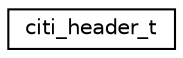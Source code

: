 digraph G
{
  edge [fontname="Helvetica",fontsize="10",labelfontname="Helvetica",labelfontsize="10"];
  node [fontname="Helvetica",fontsize="10",shape=record];
  rankdir="LR";
  Node1 [label="citi_header_t",height=0.2,width=0.4,color="black", fillcolor="white", style="filled",URL="$structciti__header__t.html"];
}
